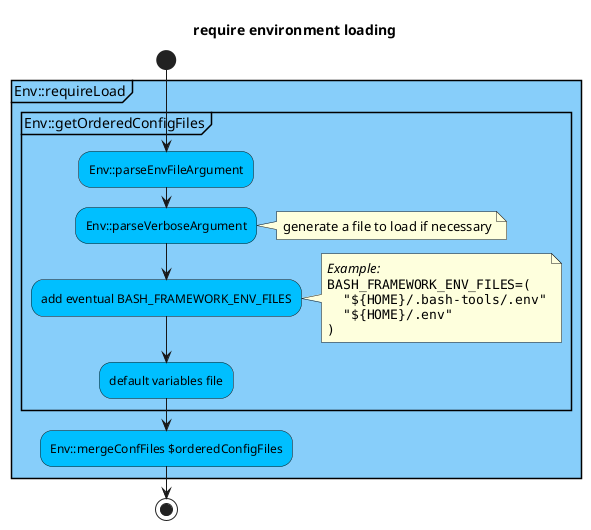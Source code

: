 @startuml "envRequireLoad"
title require environment loading
skinparam {
  ' https://github.com/plantuml/plantuml/blob/49115dfc7d4156961e5b49a81c09b474daa79823/src/net/sourceforge/plantuml/style/FromSkinparamToStyle.java#L145
  activityDiamondBackgroundColor #AAAAAA
  activityEndColor #red
}

start

partition "Env::requireLoad" #LightSkyBlue {

  partition "Env::getOrderedConfigFiles" #LightSkyBlue {
    #DeepSkyBlue:Env::parseEnvFileArgument;

    #DeepSkyBlue:Env::parseVerboseArgument;
    note right: generate a file to load if necessary

    #DeepSkyBlue:add eventual BASH_FRAMEWORK_ENV_FILES;
    note right
    //Example://
    <code>
    BASH_FRAMEWORK_ENV_FILES=(
      "${HOME}/.bash-tools/.env"
      "${HOME}/.env"
    )
    </code>
    endnote

    #DeepSkyBlue:default variables file;
  }

  #DeepSkyBlue:Env::mergeConfFiles $orderedConfigFiles;
}

stop
@enduml
